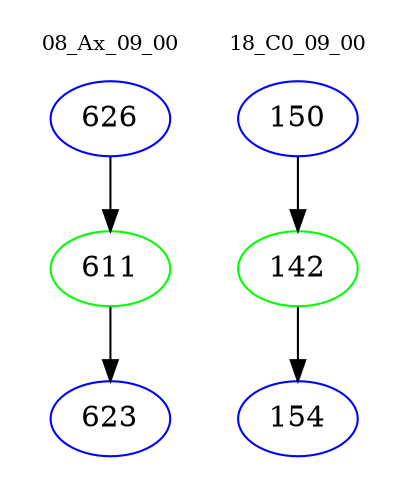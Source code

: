digraph{
subgraph cluster_0 {
color = white
label = "08_Ax_09_00";
fontsize=10;
T0_626 [label="626", color="blue"]
T0_626 -> T0_611 [color="black"]
T0_611 [label="611", color="green"]
T0_611 -> T0_623 [color="black"]
T0_623 [label="623", color="blue"]
}
subgraph cluster_1 {
color = white
label = "18_C0_09_00";
fontsize=10;
T1_150 [label="150", color="blue"]
T1_150 -> T1_142 [color="black"]
T1_142 [label="142", color="green"]
T1_142 -> T1_154 [color="black"]
T1_154 [label="154", color="blue"]
}
}
